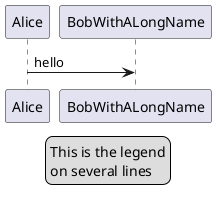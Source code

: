 {
  "sha1": "gvjn6s12sujgn9wgus6q7rgmkqh9062",
  "insertion": {
    "when": "2024-06-01T09:03:08.395Z",
    "user": "plantuml@gmail.com"
  }
}
@startuml
legend
  This is the legend
  on several lines
end legend

Alice -> BobWithALongName : hello

@enduml
